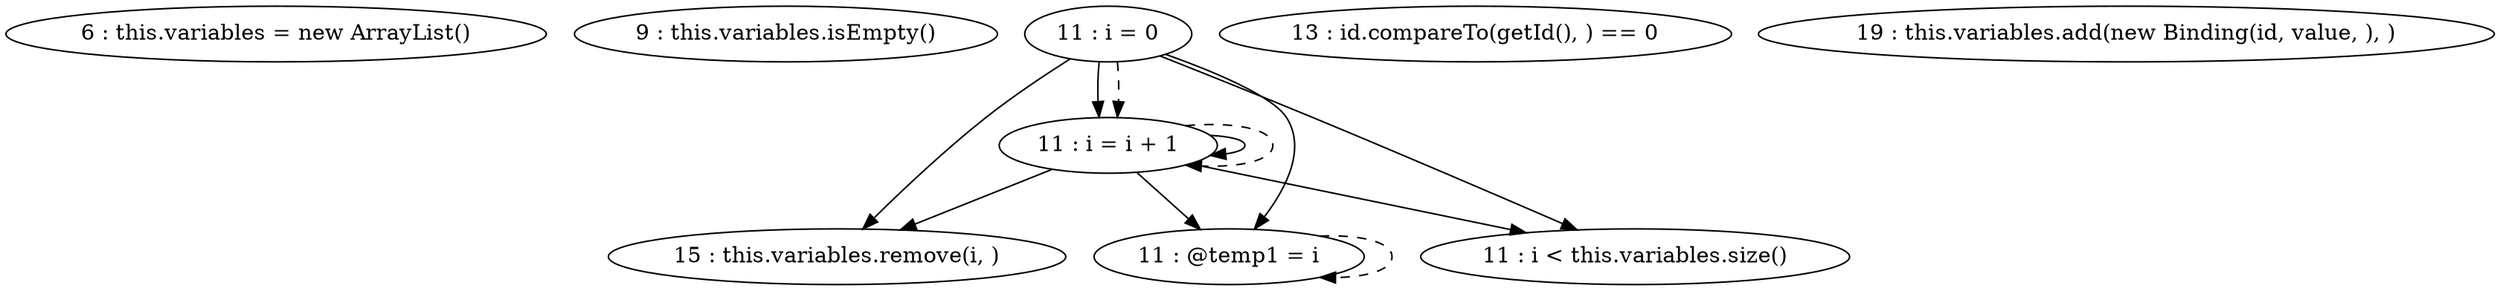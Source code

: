digraph G {
"6 : this.variables = new ArrayList()"
"9 : this.variables.isEmpty()"
"11 : i = 0"
"11 : i = 0" -> "15 : this.variables.remove(i, )"
"11 : i = 0" -> "11 : @temp1 = i"
"11 : i = 0" -> "11 : i < this.variables.size()"
"11 : i = 0" -> "11 : i = i + 1"
"11 : i = 0" -> "11 : i = i + 1" [style=dashed]
"11 : i < this.variables.size()"
"13 : id.compareTo(getId(), ) == 0"
"15 : this.variables.remove(i, )"
"11 : @temp1 = i"
"11 : @temp1 = i" -> "11 : @temp1 = i" [style=dashed]
"11 : i = i + 1"
"11 : i = i + 1" -> "15 : this.variables.remove(i, )"
"11 : i = i + 1" -> "11 : @temp1 = i"
"11 : i = i + 1" -> "11 : i < this.variables.size()"
"11 : i = i + 1" -> "11 : i = i + 1"
"11 : i = i + 1" -> "11 : i = i + 1" [style=dashed]
"19 : this.variables.add(new Binding(id, value, ), )"
}